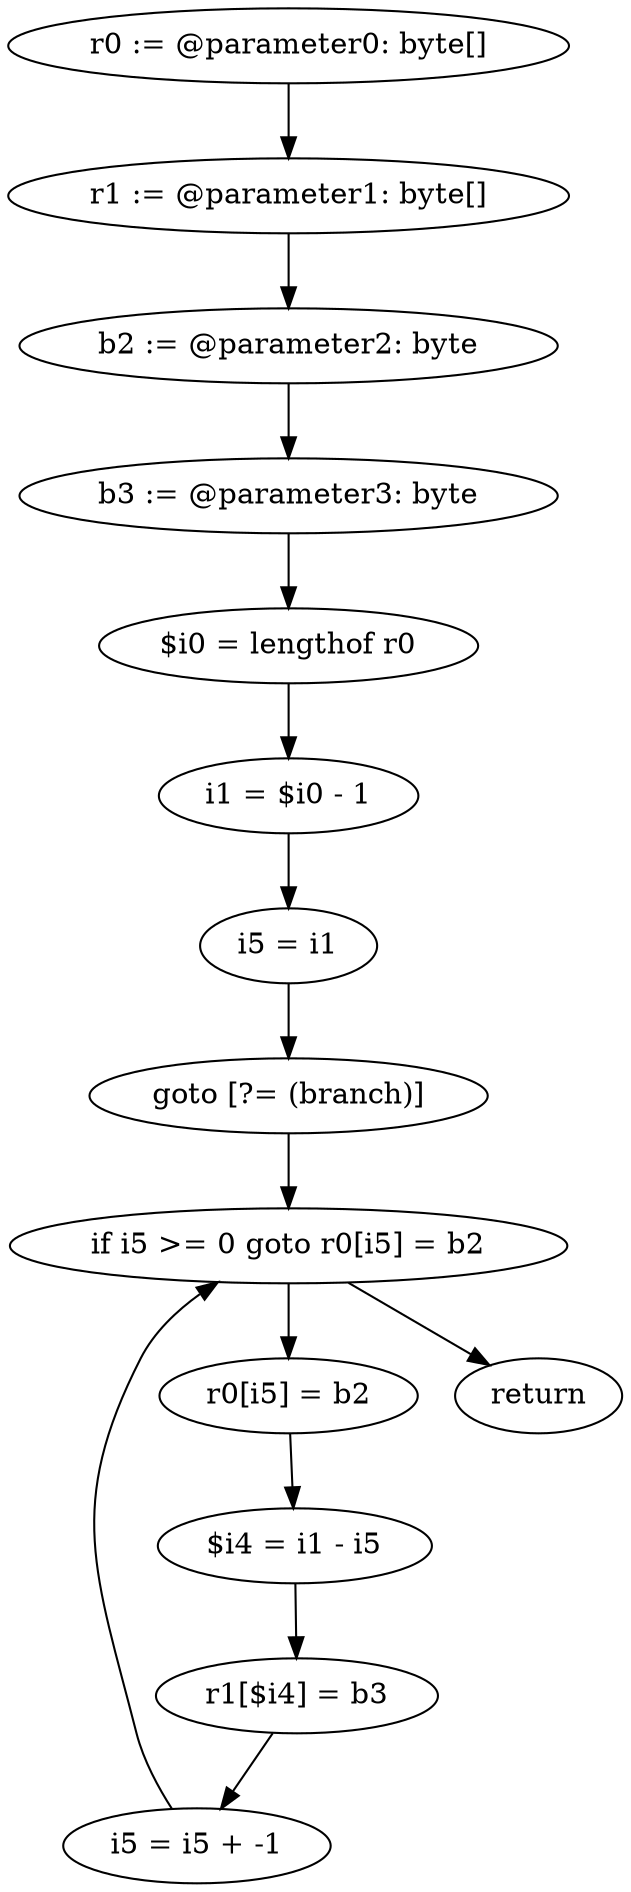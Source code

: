 digraph "unitGraph" {
    "r0 := @parameter0: byte[]"
    "r1 := @parameter1: byte[]"
    "b2 := @parameter2: byte"
    "b3 := @parameter3: byte"
    "$i0 = lengthof r0"
    "i1 = $i0 - 1"
    "i5 = i1"
    "goto [?= (branch)]"
    "r0[i5] = b2"
    "$i4 = i1 - i5"
    "r1[$i4] = b3"
    "i5 = i5 + -1"
    "if i5 >= 0 goto r0[i5] = b2"
    "return"
    "r0 := @parameter0: byte[]"->"r1 := @parameter1: byte[]";
    "r1 := @parameter1: byte[]"->"b2 := @parameter2: byte";
    "b2 := @parameter2: byte"->"b3 := @parameter3: byte";
    "b3 := @parameter3: byte"->"$i0 = lengthof r0";
    "$i0 = lengthof r0"->"i1 = $i0 - 1";
    "i1 = $i0 - 1"->"i5 = i1";
    "i5 = i1"->"goto [?= (branch)]";
    "goto [?= (branch)]"->"if i5 >= 0 goto r0[i5] = b2";
    "r0[i5] = b2"->"$i4 = i1 - i5";
    "$i4 = i1 - i5"->"r1[$i4] = b3";
    "r1[$i4] = b3"->"i5 = i5 + -1";
    "i5 = i5 + -1"->"if i5 >= 0 goto r0[i5] = b2";
    "if i5 >= 0 goto r0[i5] = b2"->"return";
    "if i5 >= 0 goto r0[i5] = b2"->"r0[i5] = b2";
}
